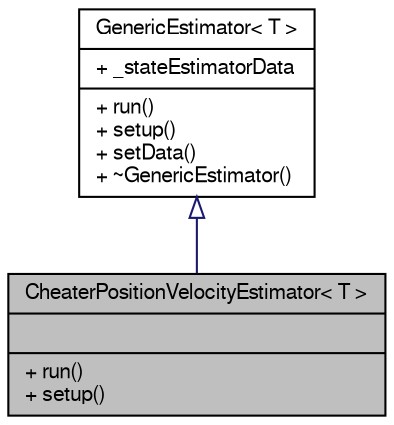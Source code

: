 digraph "CheaterPositionVelocityEstimator&lt; T &gt;"
{
  edge [fontname="FreeSans",fontsize="10",labelfontname="FreeSans",labelfontsize="10"];
  node [fontname="FreeSans",fontsize="10",shape=record];
  Node1 [label="{CheaterPositionVelocityEstimator\< T \>\n||+ run()\l+ setup()\l}",height=0.2,width=0.4,color="black", fillcolor="grey75", style="filled", fontcolor="black"];
  Node2 -> Node1 [dir="back",color="midnightblue",fontsize="10",style="solid",arrowtail="onormal",fontname="FreeSans"];
  Node2 [label="{GenericEstimator\< T \>\n|+ _stateEstimatorData\l|+ run()\l+ setup()\l+ setData()\l+ ~GenericEstimator()\l}",height=0.2,width=0.4,color="black", fillcolor="white", style="filled",URL="$d9/d0a/class_generic_estimator.html"];
}
